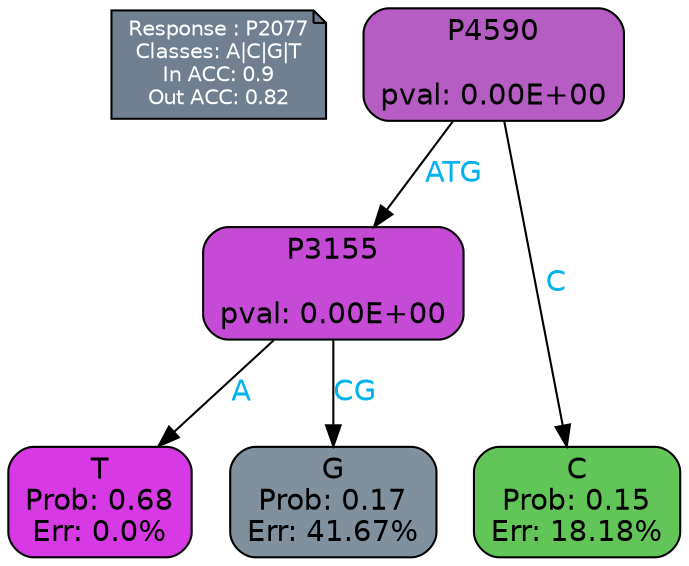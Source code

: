 digraph Tree {
node [shape=box, style="filled, rounded", color="black", fontname=helvetica] ;
graph [ranksep=equally, splines=polylines, bgcolor=transparent, dpi=600] ;
edge [fontname=helvetica] ;
LEGEND [label="Response : P2077
Classes: A|C|G|T
In ACC: 0.9
Out ACC: 0.82
",shape=note,align=left,style=filled,fillcolor="slategray",fontcolor="white",fontsize=10];1 [label="P4590

pval: 0.00E+00", fillcolor="#b65dc3"] ;
2 [label="P3155

pval: 0.00E+00", fillcolor="#c54ad6"] ;
3 [label="T
Prob: 0.68
Err: 0.0%", fillcolor="#d739e5"] ;
4 [label="G
Prob: 0.17
Err: 41.67%", fillcolor="#80919d"] ;
5 [label="C
Prob: 0.15
Err: 18.18%", fillcolor="#61c558"] ;
1 -> 2 [label="ATG",fontcolor=deepskyblue2] ;
1 -> 5 [label="C",fontcolor=deepskyblue2] ;
2 -> 3 [label="A",fontcolor=deepskyblue2] ;
2 -> 4 [label="CG",fontcolor=deepskyblue2] ;
{rank = same; 3;4;5;}{rank = same; LEGEND;1;}}